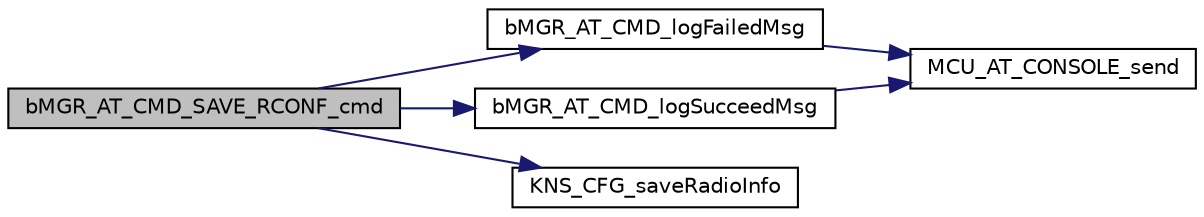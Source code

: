 digraph "bMGR_AT_CMD_SAVE_RCONF_cmd"
{
 // INTERACTIVE_SVG=YES
 // LATEX_PDF_SIZE
  edge [fontname="Helvetica",fontsize="10",labelfontname="Helvetica",labelfontsize="10"];
  node [fontname="Helvetica",fontsize="10",shape=record];
  rankdir="LR";
  Node1 [label="bMGR_AT_CMD_SAVE_RCONF_cmd",height=0.2,width=0.4,color="black", fillcolor="grey75", style="filled", fontcolor="black",tooltip=" "];
  Node1 -> Node2 [color="midnightblue",fontsize="10",style="solid",fontname="Helvetica"];
  Node2 [label="bMGR_AT_CMD_logFailedMsg",height=0.2,width=0.4,color="black", fillcolor="white", style="filled",URL="$d0/d0f/group___m_g_r___a_t___c_m_d.html#ga3d564aff9653e8bdc572d189093f1acc",tooltip="Log in debug interface a failed message."];
  Node2 -> Node3 [color="midnightblue",fontsize="10",style="solid",fontname="Helvetica"];
  Node3 [label="MCU_AT_CONSOLE_send",height=0.2,width=0.4,color="black", fillcolor="white", style="filled",URL="$d8/d62/group___m_c_u___a_p_p___w_r_a_p_p_e_r_s.html#gae14ee3e1d2a9b459c0d89c451a4bc470",tooltip="Send AT CMD response to console."];
  Node1 -> Node4 [color="midnightblue",fontsize="10",style="solid",fontname="Helvetica"];
  Node4 [label="bMGR_AT_CMD_logSucceedMsg",height=0.2,width=0.4,color="black", fillcolor="white", style="filled",URL="$d0/d0f/group___m_g_r___a_t___c_m_d.html#gabef580da46cf82ca74ba3e5217cf3ffa",tooltip=": Log in debug interface a succeed message"];
  Node4 -> Node3 [color="midnightblue",fontsize="10",style="solid",fontname="Helvetica"];
  Node1 -> Node5 [color="midnightblue",fontsize="10",style="solid",fontname="Helvetica"];
  Node5 [label="KNS_CFG_saveRadioInfo",height=0.2,width=0.4,color="black", fillcolor="white", style="filled",URL="$d0/d54/group___k_n_s___c_f_g.html#ga43b5f37cff9213792d8c7e8b683d9f25",tooltip="Save the Kineis radio configuration into Flash."];
}
